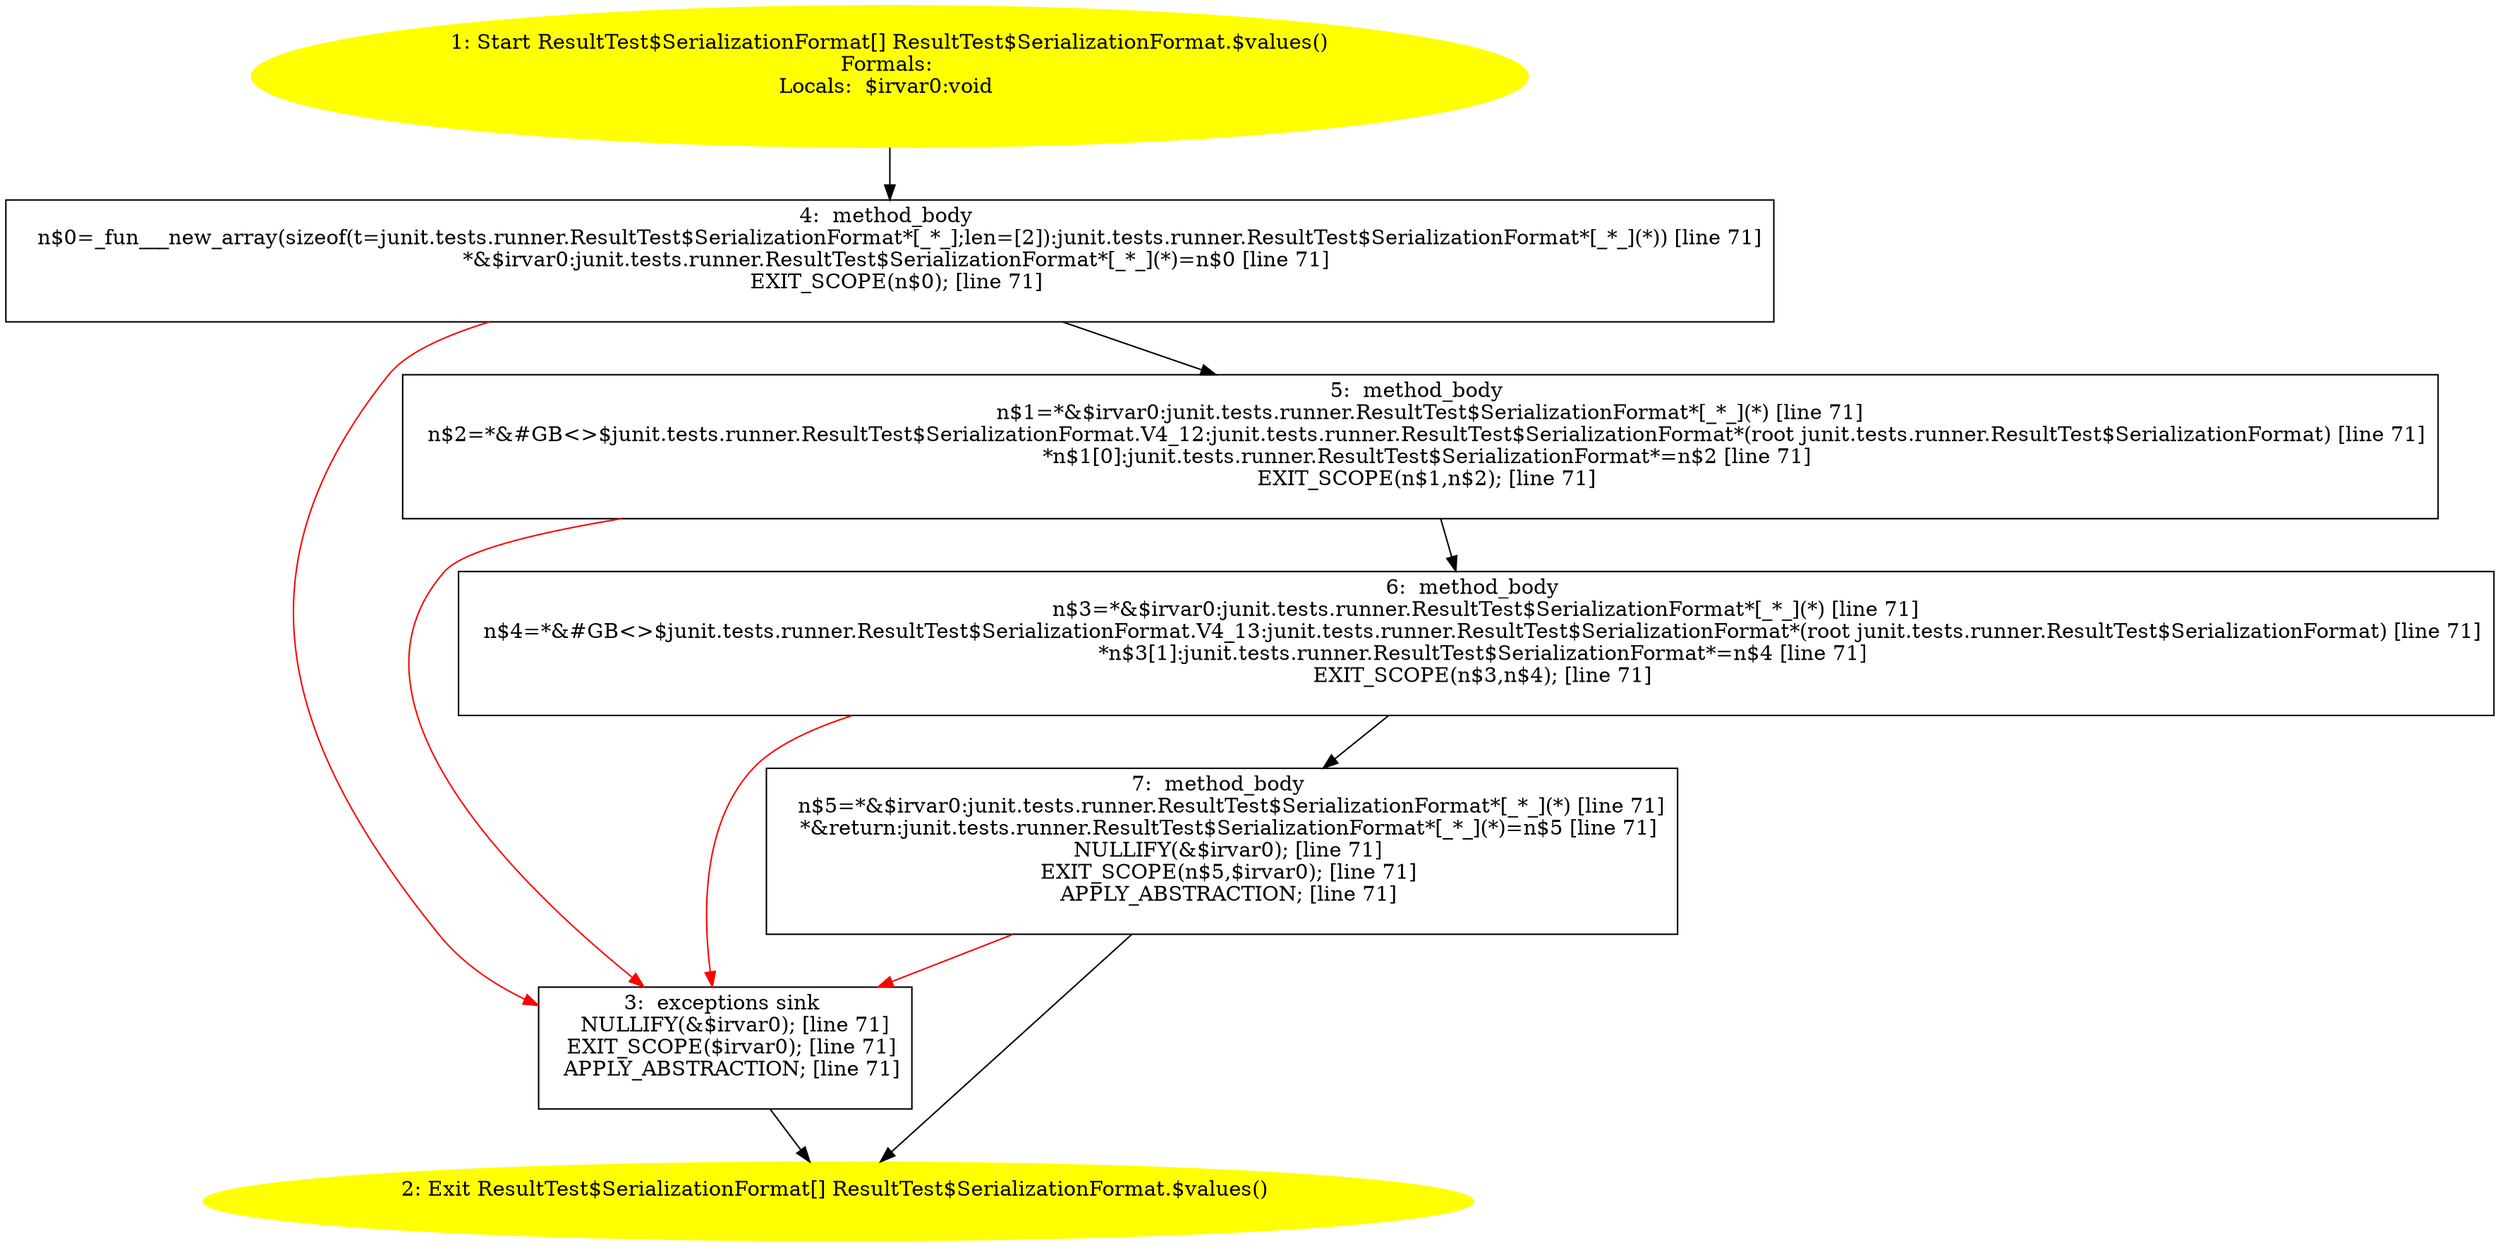 /* @generated */
digraph cfg {
"junit.tests.runner.ResultTest$SerializationFormat.$values():junit.tests.runner.ResultTest$Serializat.3203d649625373966aa0bff3e1596b0d_1" [label="1: Start ResultTest$SerializationFormat[] ResultTest$SerializationFormat.$values()\nFormals: \nLocals:  $irvar0:void \n  " color=yellow style=filled]
	

	 "junit.tests.runner.ResultTest$SerializationFormat.$values():junit.tests.runner.ResultTest$Serializat.3203d649625373966aa0bff3e1596b0d_1" -> "junit.tests.runner.ResultTest$SerializationFormat.$values():junit.tests.runner.ResultTest$Serializat.3203d649625373966aa0bff3e1596b0d_4" ;
"junit.tests.runner.ResultTest$SerializationFormat.$values():junit.tests.runner.ResultTest$Serializat.3203d649625373966aa0bff3e1596b0d_2" [label="2: Exit ResultTest$SerializationFormat[] ResultTest$SerializationFormat.$values() \n  " color=yellow style=filled]
	

"junit.tests.runner.ResultTest$SerializationFormat.$values():junit.tests.runner.ResultTest$Serializat.3203d649625373966aa0bff3e1596b0d_3" [label="3:  exceptions sink \n   NULLIFY(&$irvar0); [line 71]\n  EXIT_SCOPE($irvar0); [line 71]\n  APPLY_ABSTRACTION; [line 71]\n " shape="box"]
	

	 "junit.tests.runner.ResultTest$SerializationFormat.$values():junit.tests.runner.ResultTest$Serializat.3203d649625373966aa0bff3e1596b0d_3" -> "junit.tests.runner.ResultTest$SerializationFormat.$values():junit.tests.runner.ResultTest$Serializat.3203d649625373966aa0bff3e1596b0d_2" ;
"junit.tests.runner.ResultTest$SerializationFormat.$values():junit.tests.runner.ResultTest$Serializat.3203d649625373966aa0bff3e1596b0d_4" [label="4:  method_body \n   n$0=_fun___new_array(sizeof(t=junit.tests.runner.ResultTest$SerializationFormat*[_*_];len=[2]):junit.tests.runner.ResultTest$SerializationFormat*[_*_](*)) [line 71]\n  *&$irvar0:junit.tests.runner.ResultTest$SerializationFormat*[_*_](*)=n$0 [line 71]\n  EXIT_SCOPE(n$0); [line 71]\n " shape="box"]
	

	 "junit.tests.runner.ResultTest$SerializationFormat.$values():junit.tests.runner.ResultTest$Serializat.3203d649625373966aa0bff3e1596b0d_4" -> "junit.tests.runner.ResultTest$SerializationFormat.$values():junit.tests.runner.ResultTest$Serializat.3203d649625373966aa0bff3e1596b0d_5" ;
	 "junit.tests.runner.ResultTest$SerializationFormat.$values():junit.tests.runner.ResultTest$Serializat.3203d649625373966aa0bff3e1596b0d_4" -> "junit.tests.runner.ResultTest$SerializationFormat.$values():junit.tests.runner.ResultTest$Serializat.3203d649625373966aa0bff3e1596b0d_3" [color="red" ];
"junit.tests.runner.ResultTest$SerializationFormat.$values():junit.tests.runner.ResultTest$Serializat.3203d649625373966aa0bff3e1596b0d_5" [label="5:  method_body \n   n$1=*&$irvar0:junit.tests.runner.ResultTest$SerializationFormat*[_*_](*) [line 71]\n  n$2=*&#GB<>$junit.tests.runner.ResultTest$SerializationFormat.V4_12:junit.tests.runner.ResultTest$SerializationFormat*(root junit.tests.runner.ResultTest$SerializationFormat) [line 71]\n  *n$1[0]:junit.tests.runner.ResultTest$SerializationFormat*=n$2 [line 71]\n  EXIT_SCOPE(n$1,n$2); [line 71]\n " shape="box"]
	

	 "junit.tests.runner.ResultTest$SerializationFormat.$values():junit.tests.runner.ResultTest$Serializat.3203d649625373966aa0bff3e1596b0d_5" -> "junit.tests.runner.ResultTest$SerializationFormat.$values():junit.tests.runner.ResultTest$Serializat.3203d649625373966aa0bff3e1596b0d_6" ;
	 "junit.tests.runner.ResultTest$SerializationFormat.$values():junit.tests.runner.ResultTest$Serializat.3203d649625373966aa0bff3e1596b0d_5" -> "junit.tests.runner.ResultTest$SerializationFormat.$values():junit.tests.runner.ResultTest$Serializat.3203d649625373966aa0bff3e1596b0d_3" [color="red" ];
"junit.tests.runner.ResultTest$SerializationFormat.$values():junit.tests.runner.ResultTest$Serializat.3203d649625373966aa0bff3e1596b0d_6" [label="6:  method_body \n   n$3=*&$irvar0:junit.tests.runner.ResultTest$SerializationFormat*[_*_](*) [line 71]\n  n$4=*&#GB<>$junit.tests.runner.ResultTest$SerializationFormat.V4_13:junit.tests.runner.ResultTest$SerializationFormat*(root junit.tests.runner.ResultTest$SerializationFormat) [line 71]\n  *n$3[1]:junit.tests.runner.ResultTest$SerializationFormat*=n$4 [line 71]\n  EXIT_SCOPE(n$3,n$4); [line 71]\n " shape="box"]
	

	 "junit.tests.runner.ResultTest$SerializationFormat.$values():junit.tests.runner.ResultTest$Serializat.3203d649625373966aa0bff3e1596b0d_6" -> "junit.tests.runner.ResultTest$SerializationFormat.$values():junit.tests.runner.ResultTest$Serializat.3203d649625373966aa0bff3e1596b0d_7" ;
	 "junit.tests.runner.ResultTest$SerializationFormat.$values():junit.tests.runner.ResultTest$Serializat.3203d649625373966aa0bff3e1596b0d_6" -> "junit.tests.runner.ResultTest$SerializationFormat.$values():junit.tests.runner.ResultTest$Serializat.3203d649625373966aa0bff3e1596b0d_3" [color="red" ];
"junit.tests.runner.ResultTest$SerializationFormat.$values():junit.tests.runner.ResultTest$Serializat.3203d649625373966aa0bff3e1596b0d_7" [label="7:  method_body \n   n$5=*&$irvar0:junit.tests.runner.ResultTest$SerializationFormat*[_*_](*) [line 71]\n  *&return:junit.tests.runner.ResultTest$SerializationFormat*[_*_](*)=n$5 [line 71]\n  NULLIFY(&$irvar0); [line 71]\n  EXIT_SCOPE(n$5,$irvar0); [line 71]\n  APPLY_ABSTRACTION; [line 71]\n " shape="box"]
	

	 "junit.tests.runner.ResultTest$SerializationFormat.$values():junit.tests.runner.ResultTest$Serializat.3203d649625373966aa0bff3e1596b0d_7" -> "junit.tests.runner.ResultTest$SerializationFormat.$values():junit.tests.runner.ResultTest$Serializat.3203d649625373966aa0bff3e1596b0d_2" ;
	 "junit.tests.runner.ResultTest$SerializationFormat.$values():junit.tests.runner.ResultTest$Serializat.3203d649625373966aa0bff3e1596b0d_7" -> "junit.tests.runner.ResultTest$SerializationFormat.$values():junit.tests.runner.ResultTest$Serializat.3203d649625373966aa0bff3e1596b0d_3" [color="red" ];
}
